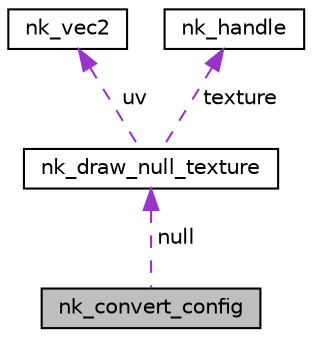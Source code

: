 digraph "nk_convert_config"
{
 // LATEX_PDF_SIZE
  edge [fontname="Helvetica",fontsize="10",labelfontname="Helvetica",labelfontsize="10"];
  node [fontname="Helvetica",fontsize="10",shape=record];
  Node1 [label="nk_convert_config",height=0.2,width=0.4,color="black", fillcolor="grey75", style="filled", fontcolor="black",tooltip=" "];
  Node2 -> Node1 [dir="back",color="darkorchid3",fontsize="10",style="dashed",label=" null" ,fontname="Helvetica"];
  Node2 [label="nk_draw_null_texture",height=0.2,width=0.4,color="black", fillcolor="white", style="filled",URL="$structnk__draw__null__texture.html",tooltip=" "];
  Node3 -> Node2 [dir="back",color="darkorchid3",fontsize="10",style="dashed",label=" uv" ,fontname="Helvetica"];
  Node3 [label="nk_vec2",height=0.2,width=0.4,color="black", fillcolor="white", style="filled",URL="$structnk__vec2.html",tooltip=" "];
  Node4 -> Node2 [dir="back",color="darkorchid3",fontsize="10",style="dashed",label=" texture" ,fontname="Helvetica"];
  Node4 [label="nk_handle",height=0.2,width=0.4,color="black", fillcolor="white", style="filled",URL="$unionnk__handle.html",tooltip=" "];
}
